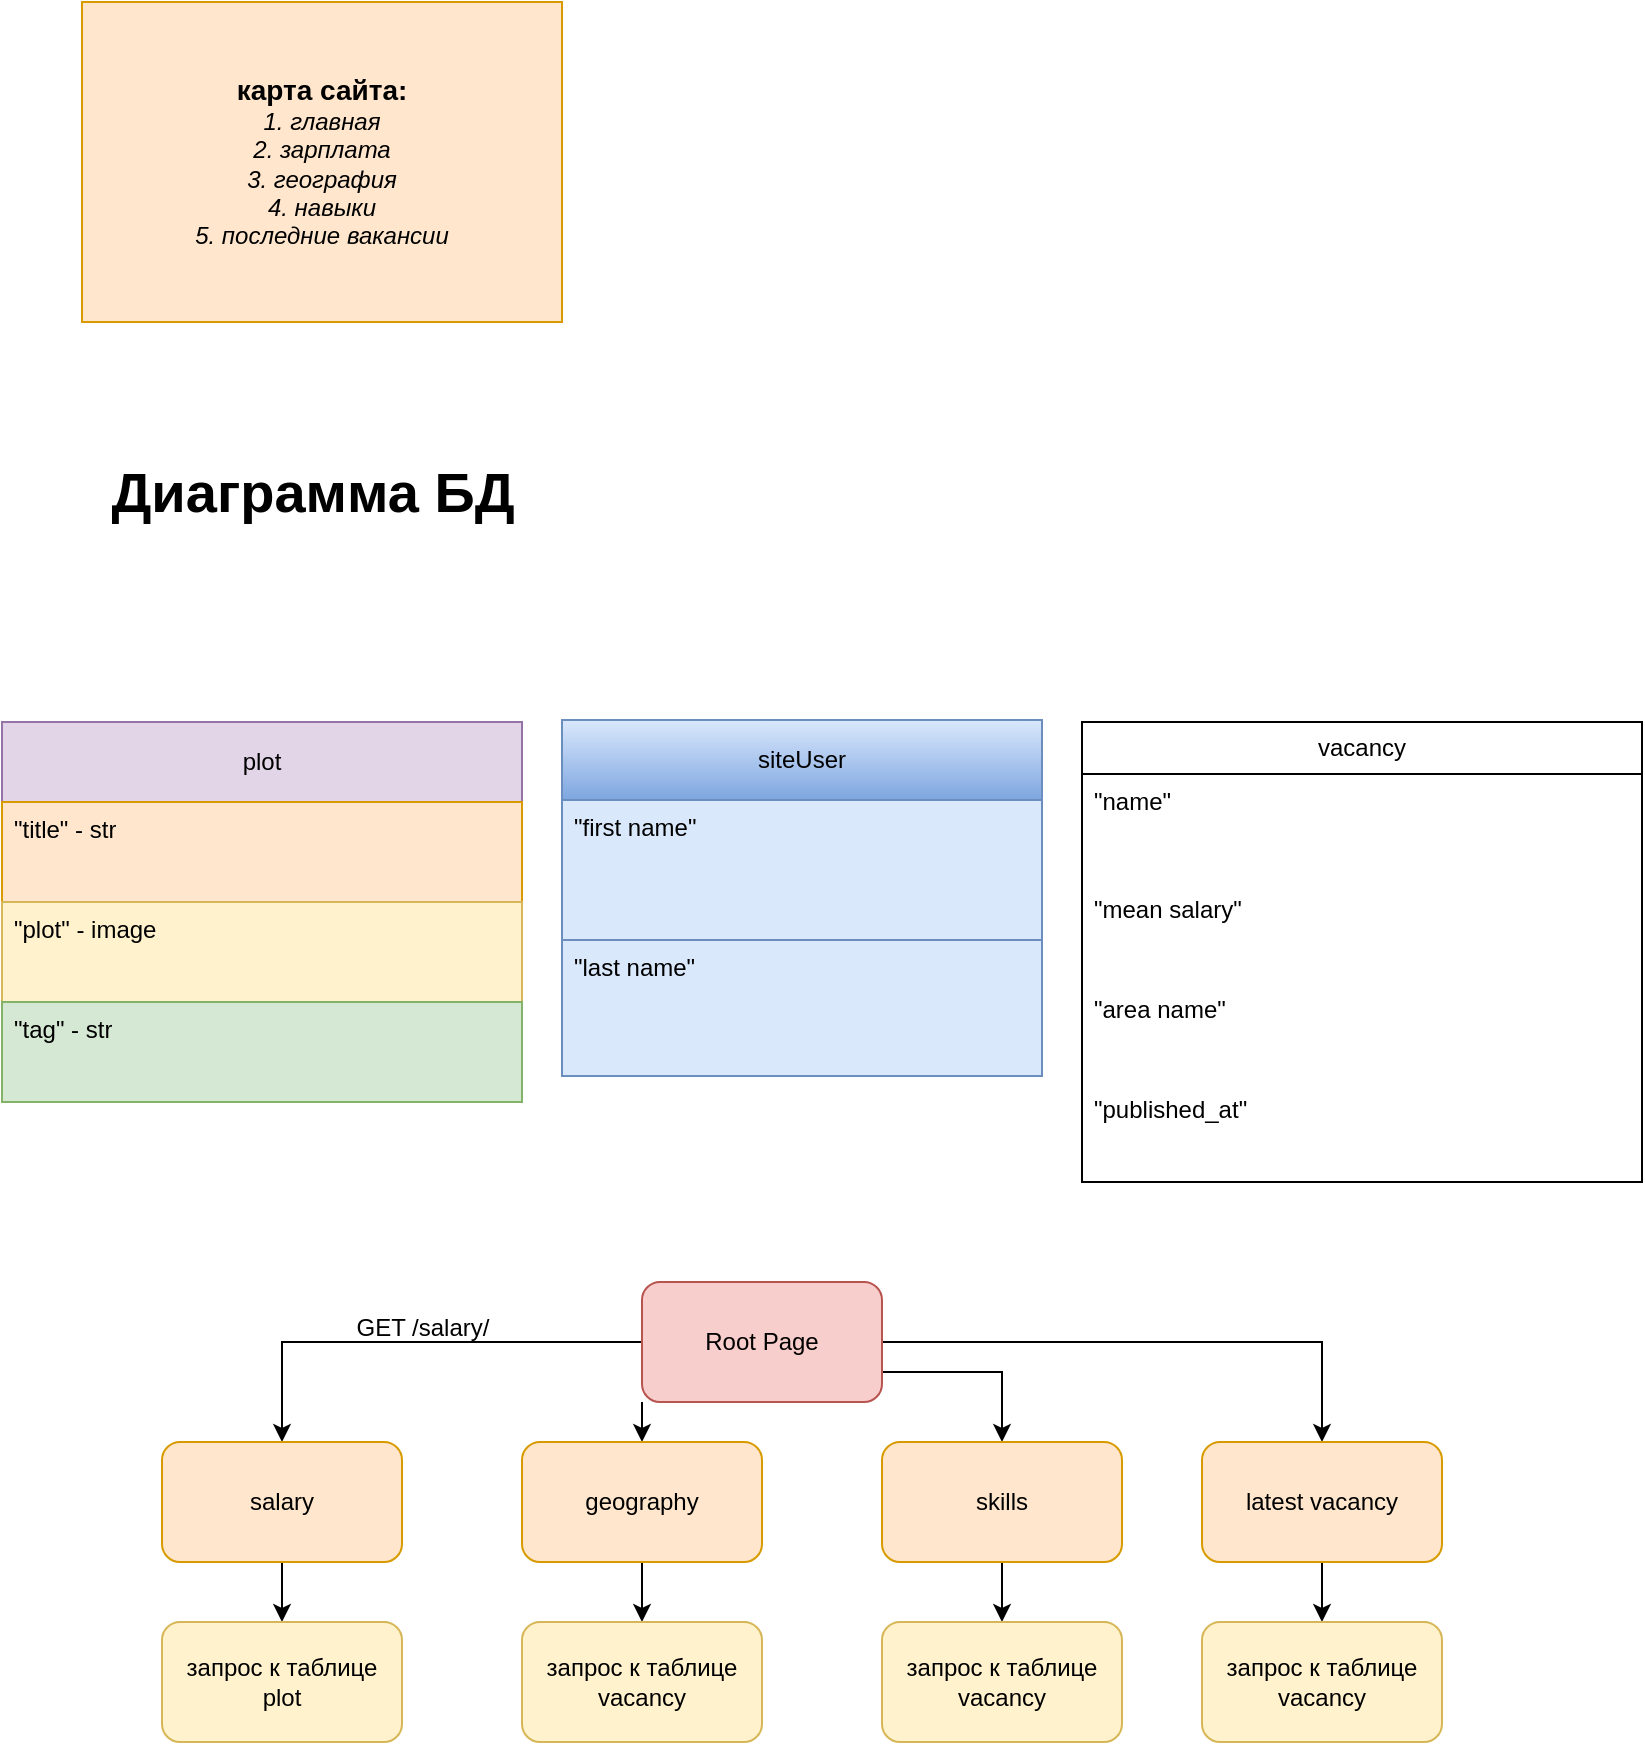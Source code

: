 <mxfile version="26.0.16">
  <diagram name="Страница — 1" id="6GK20kXEfVS8mFXR4A31">
    <mxGraphModel dx="1434" dy="780" grid="1" gridSize="10" guides="1" tooltips="1" connect="1" arrows="1" fold="1" page="1" pageScale="1" pageWidth="827" pageHeight="1169" math="0" shadow="0">
      <root>
        <mxCell id="0" />
        <mxCell id="1" parent="0" />
        <mxCell id="tRIh7gjQmwrZG-bwbQby-1" value="&lt;b&gt;&lt;font style=&quot;font-size: 14px;&quot;&gt;карта сайта:&lt;/font&gt;&lt;/b&gt;&lt;div&gt;&lt;i&gt;1. главная&lt;/i&gt;&lt;/div&gt;&lt;div&gt;&lt;i&gt;2. зарплата&lt;/i&gt;&lt;/div&gt;&lt;div&gt;&lt;i&gt;3. география&lt;/i&gt;&lt;/div&gt;&lt;div&gt;&lt;i&gt;4. навыки&lt;/i&gt;&lt;/div&gt;&lt;div&gt;&lt;i&gt;5. последние вакансии&lt;/i&gt;&lt;/div&gt;" style="rounded=0;whiteSpace=wrap;html=1;fillColor=#ffe6cc;strokeColor=#d79b00;" parent="1" vertex="1">
          <mxGeometry x="40" y="80" width="240" height="160" as="geometry" />
        </mxCell>
        <mxCell id="tRIh7gjQmwrZG-bwbQby-5" value="&lt;b&gt;&lt;font style=&quot;font-size: 28px;&quot;&gt;Диаграмма БД&lt;/font&gt;&lt;/b&gt;" style="text;html=1;align=center;verticalAlign=middle;resizable=0;points=[];autosize=1;strokeColor=none;fillColor=none;" parent="1" vertex="1">
          <mxGeometry x="40" y="300" width="230" height="50" as="geometry" />
        </mxCell>
        <mxCell id="tRIh7gjQmwrZG-bwbQby-6" value="siteUser" style="swimlane;fontStyle=0;childLayout=stackLayout;horizontal=1;startSize=40;fillColor=#dae8fc;horizontalStack=0;resizeParent=1;resizeParentMax=0;resizeLast=0;collapsible=1;marginBottom=0;whiteSpace=wrap;html=1;strokeColor=#6c8ebf;gradientColor=#7ea6e0;" parent="1" vertex="1">
          <mxGeometry x="280" y="439" width="240" height="178" as="geometry" />
        </mxCell>
        <mxCell id="tRIh7gjQmwrZG-bwbQby-7" value="&quot;first name&quot;" style="text;strokeColor=#6c8ebf;fillColor=#dae8fc;align=left;verticalAlign=top;spacingLeft=4;spacingRight=4;overflow=hidden;rotatable=0;points=[[0,0.5],[1,0.5]];portConstraint=eastwest;whiteSpace=wrap;html=1;" parent="tRIh7gjQmwrZG-bwbQby-6" vertex="1">
          <mxGeometry y="40" width="240" height="70" as="geometry" />
        </mxCell>
        <mxCell id="tRIh7gjQmwrZG-bwbQby-8" value="&quot;last name&quot;" style="text;strokeColor=#6c8ebf;fillColor=#dae8fc;align=left;verticalAlign=top;spacingLeft=4;spacingRight=4;overflow=hidden;rotatable=0;points=[[0,0.5],[1,0.5]];portConstraint=eastwest;whiteSpace=wrap;html=1;" parent="tRIh7gjQmwrZG-bwbQby-6" vertex="1">
          <mxGeometry y="110" width="240" height="68" as="geometry" />
        </mxCell>
        <mxCell id="tRIh7gjQmwrZG-bwbQby-10" value="plot" style="swimlane;fontStyle=0;childLayout=stackLayout;horizontal=1;startSize=40;fillColor=#e1d5e7;horizontalStack=0;resizeParent=1;resizeParentMax=0;resizeLast=0;collapsible=1;marginBottom=0;whiteSpace=wrap;html=1;strokeColor=#9673a6;" parent="1" vertex="1">
          <mxGeometry y="440" width="260" height="190" as="geometry" />
        </mxCell>
        <mxCell id="tRIh7gjQmwrZG-bwbQby-11" value="&quot;title&quot; - str" style="text;strokeColor=#d79b00;fillColor=#ffe6cc;align=left;verticalAlign=top;spacingLeft=4;spacingRight=4;overflow=hidden;rotatable=0;points=[[0,0.5],[1,0.5]];portConstraint=eastwest;whiteSpace=wrap;html=1;" parent="tRIh7gjQmwrZG-bwbQby-10" vertex="1">
          <mxGeometry y="40" width="260" height="50" as="geometry" />
        </mxCell>
        <mxCell id="tRIh7gjQmwrZG-bwbQby-12" value="&quot;plot&quot; - image" style="text;strokeColor=#d6b656;fillColor=#fff2cc;align=left;verticalAlign=top;spacingLeft=4;spacingRight=4;overflow=hidden;rotatable=0;points=[[0,0.5],[1,0.5]];portConstraint=eastwest;whiteSpace=wrap;html=1;" parent="tRIh7gjQmwrZG-bwbQby-10" vertex="1">
          <mxGeometry y="90" width="260" height="50" as="geometry" />
        </mxCell>
        <mxCell id="tRIh7gjQmwrZG-bwbQby-13" value="&quot;tag&quot; - str" style="text;strokeColor=#82b366;fillColor=#d5e8d4;align=left;verticalAlign=top;spacingLeft=4;spacingRight=4;overflow=hidden;rotatable=0;points=[[0,0.5],[1,0.5]];portConstraint=eastwest;whiteSpace=wrap;html=1;" parent="tRIh7gjQmwrZG-bwbQby-10" vertex="1">
          <mxGeometry y="140" width="260" height="50" as="geometry" />
        </mxCell>
        <mxCell id="tRIh7gjQmwrZG-bwbQby-14" value="vacancy" style="swimlane;fontStyle=0;childLayout=stackLayout;horizontal=1;startSize=26;fillColor=none;horizontalStack=0;resizeParent=1;resizeParentMax=0;resizeLast=0;collapsible=1;marginBottom=0;whiteSpace=wrap;html=1;" parent="1" vertex="1">
          <mxGeometry x="540" y="440" width="280" height="230" as="geometry" />
        </mxCell>
        <mxCell id="tRIh7gjQmwrZG-bwbQby-15" value="&quot;name&quot;" style="text;strokeColor=none;fillColor=none;align=left;verticalAlign=top;spacingLeft=4;spacingRight=4;overflow=hidden;rotatable=0;points=[[0,0.5],[1,0.5]];portConstraint=eastwest;whiteSpace=wrap;html=1;" parent="tRIh7gjQmwrZG-bwbQby-14" vertex="1">
          <mxGeometry y="26" width="280" height="54" as="geometry" />
        </mxCell>
        <mxCell id="tRIh7gjQmwrZG-bwbQby-16" value="&quot;mean salary&quot;" style="text;strokeColor=none;fillColor=none;align=left;verticalAlign=top;spacingLeft=4;spacingRight=4;overflow=hidden;rotatable=0;points=[[0,0.5],[1,0.5]];portConstraint=eastwest;whiteSpace=wrap;html=1;" parent="tRIh7gjQmwrZG-bwbQby-14" vertex="1">
          <mxGeometry y="80" width="280" height="50" as="geometry" />
        </mxCell>
        <mxCell id="tRIh7gjQmwrZG-bwbQby-17" value="&quot;area name&quot;" style="text;strokeColor=none;fillColor=none;align=left;verticalAlign=top;spacingLeft=4;spacingRight=4;overflow=hidden;rotatable=0;points=[[0,0.5],[1,0.5]];portConstraint=eastwest;whiteSpace=wrap;html=1;" parent="tRIh7gjQmwrZG-bwbQby-14" vertex="1">
          <mxGeometry y="130" width="280" height="50" as="geometry" />
        </mxCell>
        <mxCell id="tRIh7gjQmwrZG-bwbQby-18" value="&quot;published_at&quot;" style="text;strokeColor=none;fillColor=none;align=left;verticalAlign=top;spacingLeft=4;spacingRight=4;overflow=hidden;rotatable=0;points=[[0,0.5],[1,0.5]];portConstraint=eastwest;whiteSpace=wrap;html=1;" parent="tRIh7gjQmwrZG-bwbQby-14" vertex="1">
          <mxGeometry y="180" width="280" height="50" as="geometry" />
        </mxCell>
        <mxCell id="tRIh7gjQmwrZG-bwbQby-21" style="edgeStyle=orthogonalEdgeStyle;rounded=0;orthogonalLoop=1;jettySize=auto;html=1;exitX=0;exitY=1;exitDx=0;exitDy=0;entryX=0.5;entryY=0;entryDx=0;entryDy=0;" parent="1" target="tRIh7gjQmwrZG-bwbQby-20" edge="1">
          <mxGeometry relative="1" as="geometry">
            <mxPoint x="320" y="750" as="sourcePoint" />
            <mxPoint x="140" y="770" as="targetPoint" />
            <Array as="points">
              <mxPoint x="140" y="750" />
            </Array>
          </mxGeometry>
        </mxCell>
        <mxCell id="tRIh7gjQmwrZG-bwbQby-31" style="edgeStyle=orthogonalEdgeStyle;rounded=0;orthogonalLoop=1;jettySize=auto;html=1;exitX=0;exitY=1;exitDx=0;exitDy=0;entryX=0.5;entryY=0;entryDx=0;entryDy=0;" parent="1" source="tRIh7gjQmwrZG-bwbQby-19" target="tRIh7gjQmwrZG-bwbQby-25" edge="1">
          <mxGeometry relative="1" as="geometry" />
        </mxCell>
        <mxCell id="tRIh7gjQmwrZG-bwbQby-32" style="edgeStyle=orthogonalEdgeStyle;rounded=0;orthogonalLoop=1;jettySize=auto;html=1;exitX=1;exitY=0.75;exitDx=0;exitDy=0;entryX=0.5;entryY=0;entryDx=0;entryDy=0;" parent="1" source="tRIh7gjQmwrZG-bwbQby-19" target="tRIh7gjQmwrZG-bwbQby-29" edge="1">
          <mxGeometry relative="1" as="geometry" />
        </mxCell>
        <mxCell id="tRIh7gjQmwrZG-bwbQby-36" style="edgeStyle=orthogonalEdgeStyle;rounded=0;orthogonalLoop=1;jettySize=auto;html=1;exitX=1;exitY=0.5;exitDx=0;exitDy=0;entryX=0.5;entryY=0;entryDx=0;entryDy=0;" parent="1" source="tRIh7gjQmwrZG-bwbQby-19" target="tRIh7gjQmwrZG-bwbQby-35" edge="1">
          <mxGeometry relative="1" as="geometry" />
        </mxCell>
        <mxCell id="tRIh7gjQmwrZG-bwbQby-19" value="Root Page" style="rounded=1;whiteSpace=wrap;html=1;fillColor=#f8cecc;strokeColor=#b85450;" parent="1" vertex="1">
          <mxGeometry x="320" y="720" width="120" height="60" as="geometry" />
        </mxCell>
        <mxCell id="tRIh7gjQmwrZG-bwbQby-23" style="edgeStyle=orthogonalEdgeStyle;rounded=0;orthogonalLoop=1;jettySize=auto;html=1;exitX=0.5;exitY=1;exitDx=0;exitDy=0;entryX=0.5;entryY=0;entryDx=0;entryDy=0;" parent="1" source="tRIh7gjQmwrZG-bwbQby-20" target="tRIh7gjQmwrZG-bwbQby-22" edge="1">
          <mxGeometry relative="1" as="geometry" />
        </mxCell>
        <mxCell id="tRIh7gjQmwrZG-bwbQby-20" value="salary" style="rounded=1;whiteSpace=wrap;html=1;fillColor=#ffe6cc;strokeColor=#d79b00;" parent="1" vertex="1">
          <mxGeometry x="80" y="800" width="120" height="60" as="geometry" />
        </mxCell>
        <mxCell id="tRIh7gjQmwrZG-bwbQby-22" value="запрос к таблице plot" style="rounded=1;whiteSpace=wrap;html=1;fillColor=#fff2cc;strokeColor=#d6b656;" parent="1" vertex="1">
          <mxGeometry x="80" y="890" width="120" height="60" as="geometry" />
        </mxCell>
        <mxCell id="tRIh7gjQmwrZG-bwbQby-24" value="GET /salary/" style="text;html=1;align=center;verticalAlign=middle;resizable=0;points=[];autosize=1;strokeColor=none;fillColor=none;" parent="1" vertex="1">
          <mxGeometry x="165" y="728" width="90" height="30" as="geometry" />
        </mxCell>
        <mxCell id="tRIh7gjQmwrZG-bwbQby-28" style="edgeStyle=orthogonalEdgeStyle;rounded=0;orthogonalLoop=1;jettySize=auto;html=1;exitX=0.5;exitY=1;exitDx=0;exitDy=0;entryX=0.5;entryY=0;entryDx=0;entryDy=0;" parent="1" source="tRIh7gjQmwrZG-bwbQby-25" target="tRIh7gjQmwrZG-bwbQby-27" edge="1">
          <mxGeometry relative="1" as="geometry" />
        </mxCell>
        <mxCell id="tRIh7gjQmwrZG-bwbQby-25" value="geography" style="rounded=1;whiteSpace=wrap;html=1;fillColor=#ffe6cc;strokeColor=#d79b00;" parent="1" vertex="1">
          <mxGeometry x="260" y="800" width="120" height="60" as="geometry" />
        </mxCell>
        <mxCell id="tRIh7gjQmwrZG-bwbQby-27" value="запрос к таблице vacancy" style="rounded=1;whiteSpace=wrap;html=1;fillColor=#fff2cc;strokeColor=#d6b656;" parent="1" vertex="1">
          <mxGeometry x="260" y="890" width="120" height="60" as="geometry" />
        </mxCell>
        <mxCell id="tRIh7gjQmwrZG-bwbQby-33" style="edgeStyle=orthogonalEdgeStyle;rounded=0;orthogonalLoop=1;jettySize=auto;html=1;exitX=0.5;exitY=1;exitDx=0;exitDy=0;" parent="1" source="tRIh7gjQmwrZG-bwbQby-29" target="tRIh7gjQmwrZG-bwbQby-34" edge="1">
          <mxGeometry relative="1" as="geometry">
            <mxPoint x="499.857" y="890" as="targetPoint" />
          </mxGeometry>
        </mxCell>
        <mxCell id="tRIh7gjQmwrZG-bwbQby-29" value="skills" style="rounded=1;whiteSpace=wrap;html=1;fillColor=#ffe6cc;strokeColor=#d79b00;" parent="1" vertex="1">
          <mxGeometry x="440" y="800" width="120" height="60" as="geometry" />
        </mxCell>
        <mxCell id="tRIh7gjQmwrZG-bwbQby-34" value="запрос к таблице vacancy" style="rounded=1;whiteSpace=wrap;html=1;fillColor=#fff2cc;strokeColor=#d6b656;" parent="1" vertex="1">
          <mxGeometry x="439.997" y="890" width="120" height="60" as="geometry" />
        </mxCell>
        <mxCell id="tRIh7gjQmwrZG-bwbQby-37" style="edgeStyle=orthogonalEdgeStyle;rounded=0;orthogonalLoop=1;jettySize=auto;html=1;exitX=0.5;exitY=1;exitDx=0;exitDy=0;" parent="1" source="tRIh7gjQmwrZG-bwbQby-35" target="tRIh7gjQmwrZG-bwbQby-38" edge="1">
          <mxGeometry relative="1" as="geometry">
            <mxPoint x="659.857" y="890" as="targetPoint" />
          </mxGeometry>
        </mxCell>
        <mxCell id="tRIh7gjQmwrZG-bwbQby-35" value="latest vacancy" style="rounded=1;whiteSpace=wrap;html=1;fillColor=#ffe6cc;strokeColor=#d79b00;" parent="1" vertex="1">
          <mxGeometry x="600" y="800" width="120" height="60" as="geometry" />
        </mxCell>
        <mxCell id="tRIh7gjQmwrZG-bwbQby-38" value="запрос к таблице vacancy" style="rounded=1;whiteSpace=wrap;html=1;fillColor=#fff2cc;strokeColor=#d6b656;" parent="1" vertex="1">
          <mxGeometry x="599.997" y="890" width="120" height="60" as="geometry" />
        </mxCell>
      </root>
    </mxGraphModel>
  </diagram>
</mxfile>
